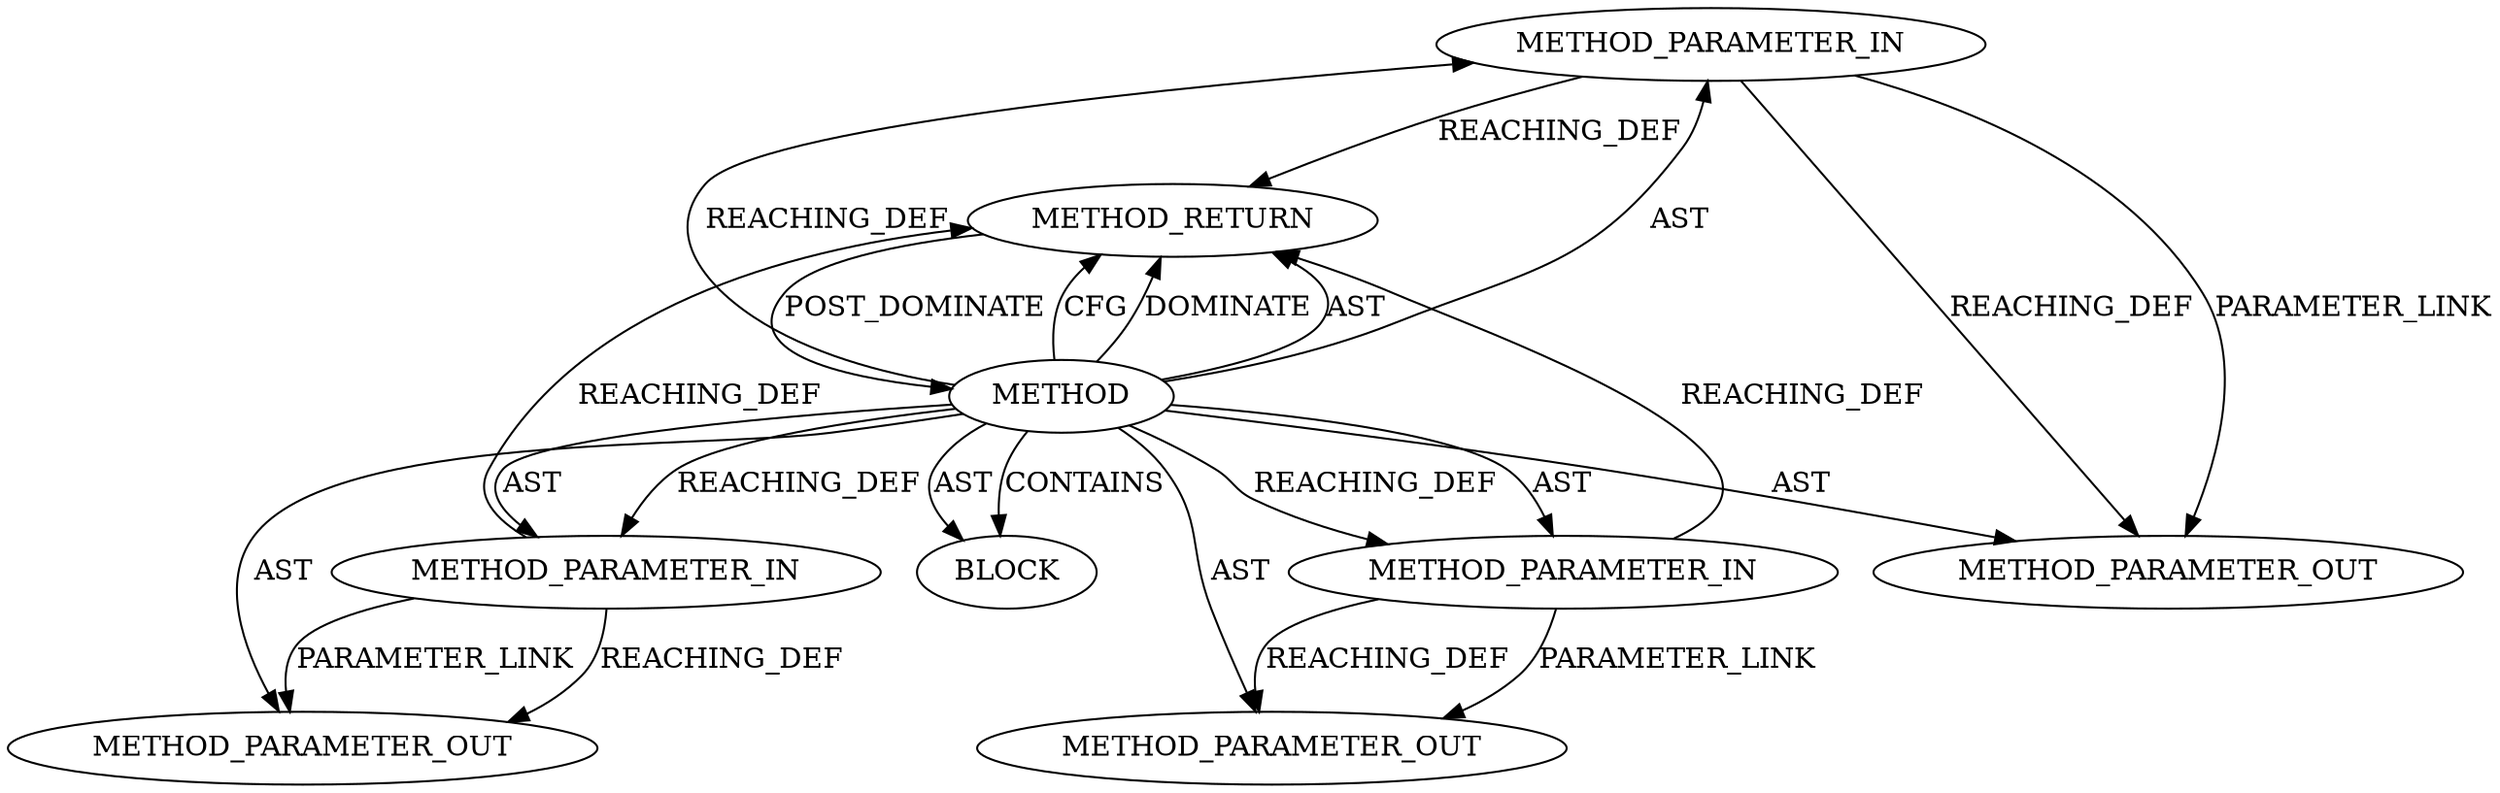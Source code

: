 digraph {
  19824 [label=METHOD_PARAMETER_IN ORDER=3 CODE="p3" IS_VARIADIC=false TYPE_FULL_NAME="ANY" EVALUATION_STRATEGY="BY_VALUE" INDEX=3 NAME="p3"]
  19826 [label=METHOD_RETURN ORDER=2 CODE="RET" TYPE_FULL_NAME="ANY" EVALUATION_STRATEGY="BY_VALUE"]
  19821 [label=METHOD AST_PARENT_TYPE="NAMESPACE_BLOCK" AST_PARENT_FULL_NAME="<global>" ORDER=0 CODE="<empty>" FULL_NAME="list_for_each_entry_from_rcu" IS_EXTERNAL=true FILENAME="<empty>" SIGNATURE="" NAME="list_for_each_entry_from_rcu"]
  19823 [label=METHOD_PARAMETER_IN ORDER=2 CODE="p2" IS_VARIADIC=false TYPE_FULL_NAME="ANY" EVALUATION_STRATEGY="BY_VALUE" INDEX=2 NAME="p2"]
  21937 [label=METHOD_PARAMETER_OUT ORDER=2 CODE="p2" IS_VARIADIC=false TYPE_FULL_NAME="ANY" EVALUATION_STRATEGY="BY_VALUE" INDEX=2 NAME="p2"]
  21938 [label=METHOD_PARAMETER_OUT ORDER=3 CODE="p3" IS_VARIADIC=false TYPE_FULL_NAME="ANY" EVALUATION_STRATEGY="BY_VALUE" INDEX=3 NAME="p3"]
  19825 [label=BLOCK ORDER=1 ARGUMENT_INDEX=1 CODE="<empty>" TYPE_FULL_NAME="ANY"]
  21936 [label=METHOD_PARAMETER_OUT ORDER=1 CODE="p1" IS_VARIADIC=false TYPE_FULL_NAME="ANY" EVALUATION_STRATEGY="BY_VALUE" INDEX=1 NAME="p1"]
  19822 [label=METHOD_PARAMETER_IN ORDER=1 CODE="p1" IS_VARIADIC=false TYPE_FULL_NAME="ANY" EVALUATION_STRATEGY="BY_VALUE" INDEX=1 NAME="p1"]
  19822 -> 21936 [label=PARAMETER_LINK ]
  19821 -> 21937 [label=AST ]
  19821 -> 19826 [label=CFG ]
  19824 -> 21938 [label=REACHING_DEF VARIABLE="p3"]
  19821 -> 19822 [label=AST ]
  19821 -> 19824 [label=REACHING_DEF VARIABLE=""]
  19821 -> 19826 [label=DOMINATE ]
  19821 -> 19823 [label=AST ]
  19821 -> 21936 [label=AST ]
  19823 -> 21937 [label=REACHING_DEF VARIABLE="p2"]
  19821 -> 19823 [label=REACHING_DEF VARIABLE=""]
  19821 -> 19825 [label=CONTAINS ]
  19823 -> 19826 [label=REACHING_DEF VARIABLE="p2"]
  19821 -> 19826 [label=AST ]
  19821 -> 19822 [label=REACHING_DEF VARIABLE=""]
  19822 -> 19826 [label=REACHING_DEF VARIABLE="p1"]
  19821 -> 21938 [label=AST ]
  19823 -> 21937 [label=PARAMETER_LINK ]
  19821 -> 19825 [label=AST ]
  19826 -> 19821 [label=POST_DOMINATE ]
  19824 -> 21938 [label=PARAMETER_LINK ]
  19824 -> 19826 [label=REACHING_DEF VARIABLE="p3"]
  19821 -> 19824 [label=AST ]
  19822 -> 21936 [label=REACHING_DEF VARIABLE="p1"]
}

